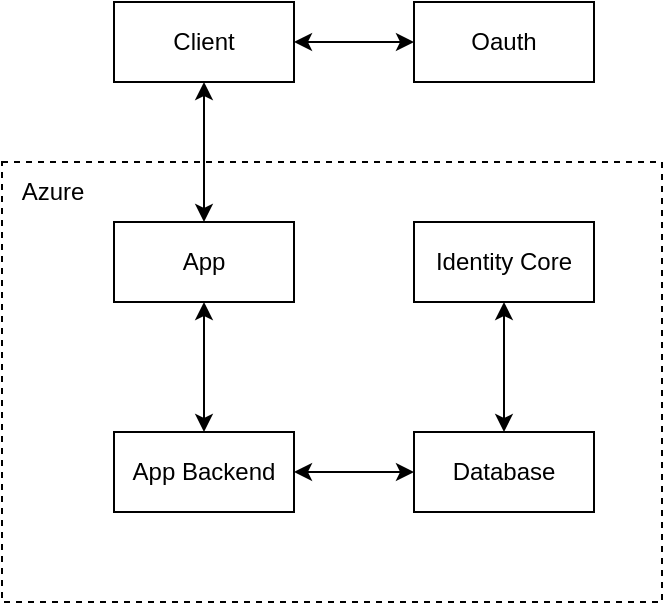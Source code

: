 <mxfile version="25.0.2">
  <diagram name="Side-1" id="IWg5VtYY-WumohaT8jRS">
    <mxGraphModel dx="702" dy="529" grid="1" gridSize="10" guides="1" tooltips="1" connect="1" arrows="1" fold="1" page="1" pageScale="1" pageWidth="827" pageHeight="1169" math="0" shadow="0">
      <root>
        <mxCell id="0" />
        <mxCell id="1" parent="0" />
        <mxCell id="zuMCJyA3_h6aEVutl5TH-6" value="" style="rounded=0;whiteSpace=wrap;html=1;fillColor=none;dashed=1;" vertex="1" parent="1">
          <mxGeometry x="414" y="450" width="330" height="220" as="geometry" />
        </mxCell>
        <mxCell id="zuMCJyA3_h6aEVutl5TH-5" style="edgeStyle=none;rounded=0;orthogonalLoop=1;jettySize=auto;html=1;exitX=0.5;exitY=1;exitDx=0;exitDy=0;entryX=0.5;entryY=0;entryDx=0;entryDy=0;startArrow=classic;startFill=1;" edge="1" parent="1" source="zuMCJyA3_h6aEVutl5TH-1" target="zuMCJyA3_h6aEVutl5TH-4">
          <mxGeometry relative="1" as="geometry" />
        </mxCell>
        <mxCell id="zuMCJyA3_h6aEVutl5TH-1" value="Client" style="whiteSpace=wrap;html=1;" vertex="1" parent="1">
          <mxGeometry x="470" y="370" width="90" height="40" as="geometry" />
        </mxCell>
        <mxCell id="zuMCJyA3_h6aEVutl5TH-3" style="rounded=0;orthogonalLoop=1;jettySize=auto;html=1;exitX=0;exitY=0.5;exitDx=0;exitDy=0;startArrow=classic;startFill=1;entryX=1;entryY=0.5;entryDx=0;entryDy=0;" edge="1" parent="1" source="zuMCJyA3_h6aEVutl5TH-2" target="zuMCJyA3_h6aEVutl5TH-1">
          <mxGeometry relative="1" as="geometry">
            <mxPoint x="590" y="360" as="targetPoint" />
          </mxGeometry>
        </mxCell>
        <mxCell id="zuMCJyA3_h6aEVutl5TH-2" value="Oauth" style="whiteSpace=wrap;html=1;" vertex="1" parent="1">
          <mxGeometry x="620" y="370" width="90" height="40" as="geometry" />
        </mxCell>
        <mxCell id="zuMCJyA3_h6aEVutl5TH-9" style="edgeStyle=none;rounded=0;orthogonalLoop=1;jettySize=auto;html=1;exitX=0.5;exitY=1;exitDx=0;exitDy=0;entryX=0.5;entryY=0;entryDx=0;entryDy=0;startArrow=classic;startFill=1;" edge="1" parent="1" source="zuMCJyA3_h6aEVutl5TH-4" target="zuMCJyA3_h6aEVutl5TH-8">
          <mxGeometry relative="1" as="geometry" />
        </mxCell>
        <mxCell id="zuMCJyA3_h6aEVutl5TH-4" value="App" style="whiteSpace=wrap;html=1;" vertex="1" parent="1">
          <mxGeometry x="470" y="480" width="90" height="40" as="geometry" />
        </mxCell>
        <mxCell id="zuMCJyA3_h6aEVutl5TH-7" value="Azure" style="text;html=1;align=center;verticalAlign=middle;resizable=0;points=[];autosize=1;strokeColor=none;fillColor=none;" vertex="1" parent="1">
          <mxGeometry x="414" y="450" width="50" height="30" as="geometry" />
        </mxCell>
        <mxCell id="zuMCJyA3_h6aEVutl5TH-11" style="edgeStyle=none;rounded=0;orthogonalLoop=1;jettySize=auto;html=1;exitX=1;exitY=0.5;exitDx=0;exitDy=0;entryX=0;entryY=0.5;entryDx=0;entryDy=0;startArrow=classic;startFill=1;" edge="1" parent="1" source="zuMCJyA3_h6aEVutl5TH-8" target="zuMCJyA3_h6aEVutl5TH-10">
          <mxGeometry relative="1" as="geometry" />
        </mxCell>
        <mxCell id="zuMCJyA3_h6aEVutl5TH-8" value="App Backend" style="whiteSpace=wrap;html=1;" vertex="1" parent="1">
          <mxGeometry x="470" y="585" width="90" height="40" as="geometry" />
        </mxCell>
        <mxCell id="zuMCJyA3_h6aEVutl5TH-10" value="Database" style="whiteSpace=wrap;html=1;" vertex="1" parent="1">
          <mxGeometry x="620" y="585" width="90" height="40" as="geometry" />
        </mxCell>
        <mxCell id="zuMCJyA3_h6aEVutl5TH-14" style="edgeStyle=none;rounded=0;orthogonalLoop=1;jettySize=auto;html=1;exitX=0.5;exitY=1;exitDx=0;exitDy=0;entryX=0.5;entryY=0;entryDx=0;entryDy=0;startArrow=classic;startFill=1;" edge="1" parent="1" source="zuMCJyA3_h6aEVutl5TH-12" target="zuMCJyA3_h6aEVutl5TH-10">
          <mxGeometry relative="1" as="geometry" />
        </mxCell>
        <mxCell id="zuMCJyA3_h6aEVutl5TH-12" value="Identity Core" style="whiteSpace=wrap;html=1;" vertex="1" parent="1">
          <mxGeometry x="620" y="480" width="90" height="40" as="geometry" />
        </mxCell>
      </root>
    </mxGraphModel>
  </diagram>
</mxfile>
